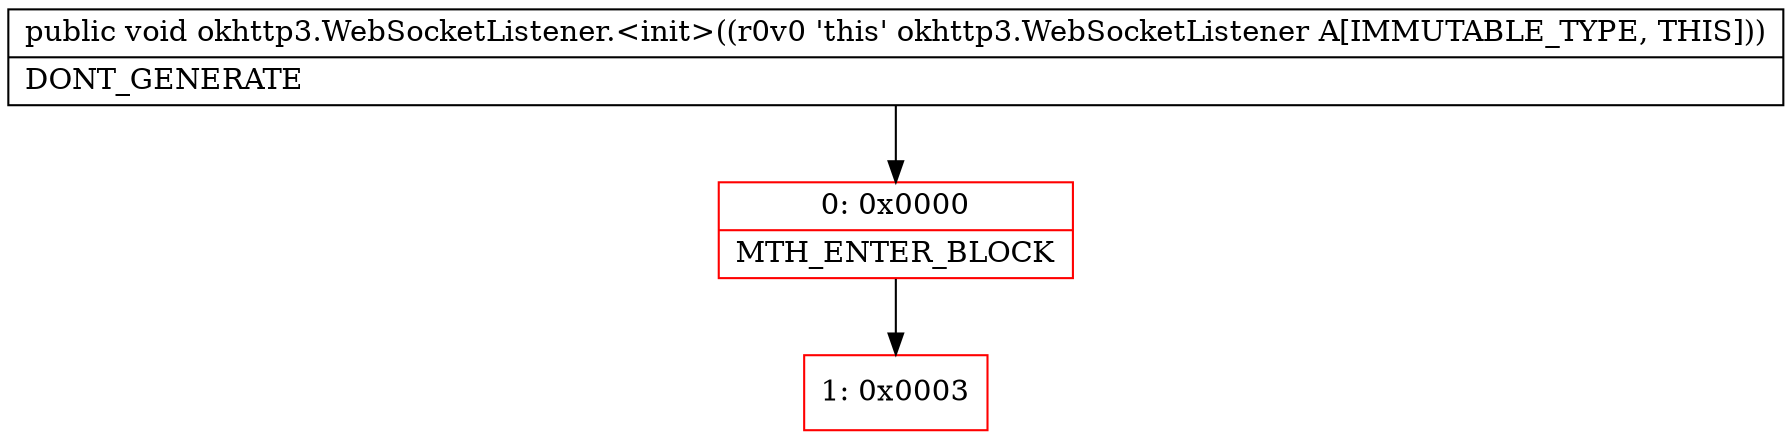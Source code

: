 digraph "CFG forokhttp3.WebSocketListener.\<init\>()V" {
subgraph cluster_Region_2060569147 {
label = "R(0)";
node [shape=record,color=blue];
}
Node_0 [shape=record,color=red,label="{0\:\ 0x0000|MTH_ENTER_BLOCK\l}"];
Node_1 [shape=record,color=red,label="{1\:\ 0x0003}"];
MethodNode[shape=record,label="{public void okhttp3.WebSocketListener.\<init\>((r0v0 'this' okhttp3.WebSocketListener A[IMMUTABLE_TYPE, THIS]))  | DONT_GENERATE\l}"];
MethodNode -> Node_0;
Node_0 -> Node_1;
}

